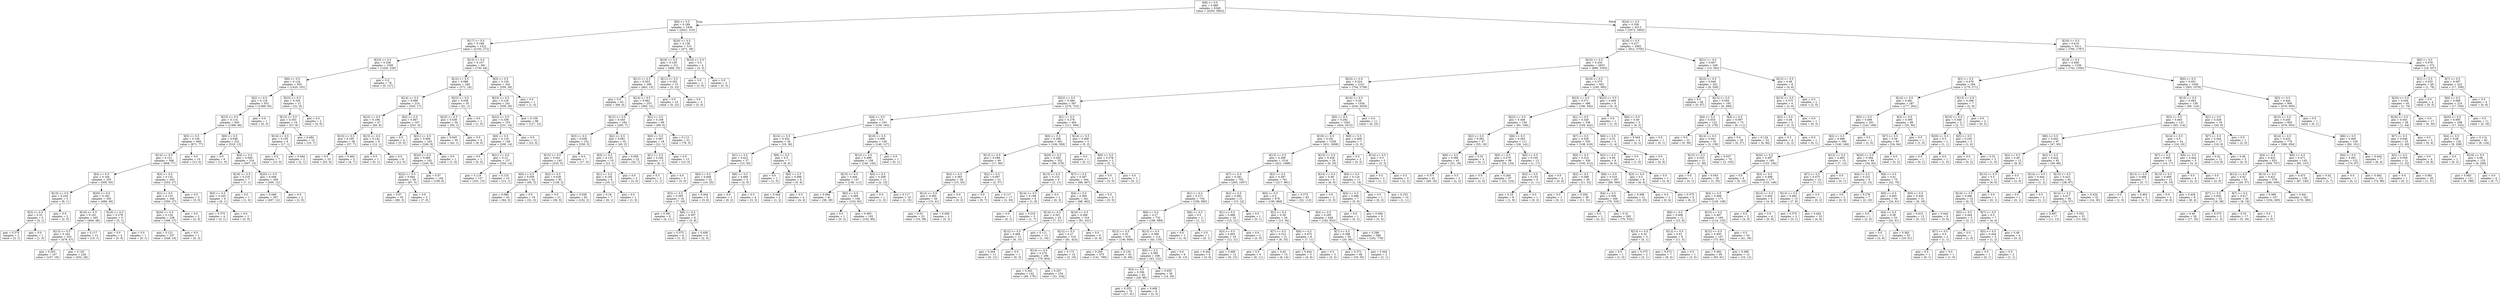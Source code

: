 digraph Tree {
node [shape=box] ;
0 [label="X[9] <= 0.5\ngini = 0.489\nsamples = 6349\nvalue = [4293, 5802]"] ;
1 [label="X[6] <= 0.5\ngini = 0.189\nsamples = 1836\nvalue = [2621, 310]"] ;
0 -> 1 [labeldistance=2.5, labelangle=45, headlabel="True"] ;
2 [label="X[17] <= 0.5\ngini = 0.199\nsamples = 1521\nvalue = [2150, 272]"] ;
1 -> 2 ;
3 [label="X[10] <= 0.5\ngini = 0.238\nsamples = 1030\nvalue = [1420, 228]"] ;
2 -> 3 ;
4 [label="X[8] <= 0.5\ngini = 0.124\nsamples = 952\nvalue = [1420, 101]"] ;
3 -> 4 ;
5 [label="X[2] <= 0.5\ngini = 0.118\nsamples = 931\nvalue = [1389, 93]"] ;
4 -> 5 ;
6 [label="X[15] <= 0.5\ngini = 0.114\nsamples = 930\nvalue = [1389, 90]"] ;
5 -> 6 ;
7 [label="X[5] <= 0.5\ngini = 0.149\nsamples = 608\nvalue = [871, 77]"] ;
6 -> 7 ;
8 [label="X[14] <= 0.5\ngini = 0.151\nsamples = 598\nvalue = [858, 77]"] ;
7 -> 8 ;
9 [label="X[4] <= 0.5\ngini = 0.164\nsamples = 355\nvalue = [505, 50]"] ;
8 -> 9 ;
10 [label="X[13] <= 0.5\ngini = 0.245\nsamples = 5\nvalue = [6, 1]"] ;
9 -> 10 ;
11 [label="X[3] <= 0.5\ngini = 0.32\nsamples = 3\nvalue = [4, 1]"] ;
10 -> 11 ;
12 [label="gini = 0.375\nsamples = 2\nvalue = [3, 1]"] ;
11 -> 12 ;
13 [label="gini = 0.0\nsamples = 1\nvalue = [1, 0]"] ;
11 -> 13 ;
14 [label="gini = 0.0\nsamples = 2\nvalue = [2, 0]"] ;
10 -> 14 ;
15 [label="X[20] <= 0.5\ngini = 0.163\nsamples = 350\nvalue = [499, 49]"] ;
9 -> 15 ;
16 [label="X[16] <= 0.5\ngini = 0.161\nsamples = 345\nvalue = [494, 48]"] ;
15 -> 16 ;
17 [label="X[13] <= 0.5\ngini = 0.163\nsamples = 333\nvalue = [479, 47]"] ;
16 -> 17 ;
18 [label="gini = 0.203\nsamples = 107\nvalue = [147, 19]"] ;
17 -> 18 ;
19 [label="gini = 0.143\nsamples = 226\nvalue = [332, 28]"] ;
17 -> 19 ;
20 [label="gini = 0.117\nsamples = 12\nvalue = [15, 1]"] ;
16 -> 20 ;
21 [label="X[16] <= 0.5\ngini = 0.278\nsamples = 5\nvalue = [5, 1]"] ;
15 -> 21 ;
22 [label="gini = 0.0\nsamples = 4\nvalue = [5, 0]"] ;
21 -> 22 ;
23 [label="gini = 0.0\nsamples = 1\nvalue = [0, 1]"] ;
21 -> 23 ;
24 [label="X[3] <= 0.5\ngini = 0.132\nsamples = 243\nvalue = [353, 27]"] ;
8 -> 24 ;
25 [label="X[1] <= 0.5\ngini = 0.133\nsamples = 240\nvalue = [350, 27]"] ;
24 -> 25 ;
26 [label="X[20] <= 0.5\ngini = 0.134\nsamples = 238\nvalue = [348, 27]"] ;
25 -> 26 ;
27 [label="gini = 0.121\nsamples = 237\nvalue = [348, 24]"] ;
26 -> 27 ;
28 [label="gini = 0.0\nsamples = 1\nvalue = [0, 3]"] ;
26 -> 28 ;
29 [label="gini = 0.0\nsamples = 2\nvalue = [2, 0]"] ;
25 -> 29 ;
30 [label="gini = 0.0\nsamples = 3\nvalue = [3, 0]"] ;
24 -> 30 ;
31 [label="gini = 0.0\nsamples = 10\nvalue = [13, 0]"] ;
7 -> 31 ;
32 [label="X[0] <= 0.5\ngini = 0.048\nsamples = 322\nvalue = [518, 13]"] ;
6 -> 32 ;
33 [label="gini = 0.0\nsamples = 6\nvalue = [11, 0]"] ;
32 -> 33 ;
34 [label="X[4] <= 0.5\ngini = 0.049\nsamples = 316\nvalue = [507, 13]"] ;
32 -> 34 ;
35 [label="X[18] <= 0.5\ngini = 0.219\nsamples = 7\nvalue = [7, 1]"] ;
34 -> 35 ;
36 [label="X[5] <= 0.5\ngini = 0.245\nsamples = 6\nvalue = [6, 1]"] ;
35 -> 36 ;
37 [label="gini = 0.375\nsamples = 4\nvalue = [3, 1]"] ;
36 -> 37 ;
38 [label="gini = 0.0\nsamples = 2\nvalue = [3, 0]"] ;
36 -> 38 ;
39 [label="gini = 0.0\nsamples = 1\nvalue = [1, 0]"] ;
35 -> 39 ;
40 [label="X[20] <= 0.5\ngini = 0.046\nsamples = 309\nvalue = [500, 12]"] ;
34 -> 40 ;
41 [label="gini = 0.046\nsamples = 307\nvalue = [497, 12]"] ;
40 -> 41 ;
42 [label="gini = 0.0\nsamples = 2\nvalue = [3, 0]"] ;
40 -> 42 ;
43 [label="gini = 0.0\nsamples = 1\nvalue = [0, 3]"] ;
5 -> 43 ;
44 [label="X[23] <= 0.5\ngini = 0.326\nsamples = 21\nvalue = [31, 8]"] ;
4 -> 44 ;
45 [label="X[13] <= 0.5\ngini = 0.353\nsamples = 19\nvalue = [27, 8]"] ;
44 -> 45 ;
46 [label="X[14] <= 0.5\ngini = 0.105\nsamples = 9\nvalue = [17, 1]"] ;
45 -> 46 ;
47 [label="gini = 0.0\nsamples = 7\nvalue = [15, 0]"] ;
46 -> 47 ;
48 [label="gini = 0.444\nsamples = 2\nvalue = [2, 1]"] ;
46 -> 48 ;
49 [label="gini = 0.484\nsamples = 10\nvalue = [10, 7]"] ;
45 -> 49 ;
50 [label="gini = 0.0\nsamples = 2\nvalue = [4, 0]"] ;
44 -> 50 ;
51 [label="gini = 0.0\nsamples = 78\nvalue = [0, 127]"] ;
3 -> 51 ;
52 [label="X[13] <= 0.5\ngini = 0.107\nsamples = 491\nvalue = [730, 44]"] ;
2 -> 52 ;
53 [label="X[12] <= 0.5\ngini = 0.088\nsamples = 249\nvalue = [371, 18]"] ;
52 -> 53 ;
54 [label="X[14] <= 0.5\ngini = 0.096\nsamples = 214\nvalue = [320, 17]"] ;
53 -> 54 ;
55 [label="X[23] <= 0.5\ngini = 0.186\nsamples = 47\nvalue = [69, 8]"] ;
54 -> 55 ;
56 [label="X[16] <= 0.5\ngini = 0.195\nsamples = 38\nvalue = [57, 7]"] ;
55 -> 56 ;
57 [label="gini = 0.0\nsamples = 33\nvalue = [53, 0]"] ;
56 -> 57 ;
58 [label="gini = 0.463\nsamples = 5\nvalue = [4, 7]"] ;
56 -> 58 ;
59 [label="X[15] <= 0.5\ngini = 0.142\nsamples = 9\nvalue = [12, 1]"] ;
55 -> 59 ;
60 [label="gini = 0.0\nsamples = 1\nvalue = [0, 1]"] ;
59 -> 60 ;
61 [label="gini = 0.0\nsamples = 8\nvalue = [12, 0]"] ;
59 -> 61 ;
62 [label="X[4] <= 0.5\ngini = 0.067\nsamples = 167\nvalue = [251, 9]"] ;
54 -> 62 ;
63 [label="gini = 0.0\nsamples = 4\nvalue = [5, 0]"] ;
62 -> 63 ;
64 [label="X[21] <= 0.5\ngini = 0.068\nsamples = 163\nvalue = [246, 9]"] ;
62 -> 64 ;
65 [label="X[24] <= 0.5\ngini = 0.068\nsamples = 162\nvalue = [245, 9]"] ;
64 -> 65 ;
66 [label="X[22] <= 0.5\ngini = 0.064\nsamples = 58\nvalue = [87, 3]"] ;
65 -> 66 ;
67 [label="gini = 0.07\nsamples = 55\nvalue = [80, 3]"] ;
66 -> 67 ;
68 [label="gini = 0.0\nsamples = 3\nvalue = [7, 0]"] ;
66 -> 68 ;
69 [label="gini = 0.07\nsamples = 104\nvalue = [158, 6]"] ;
65 -> 69 ;
70 [label="gini = 0.0\nsamples = 1\nvalue = [1, 0]"] ;
64 -> 70 ;
71 [label="X[22] <= 0.5\ngini = 0.038\nsamples = 35\nvalue = [51, 1]"] ;
53 -> 71 ;
72 [label="X[23] <= 0.5\ngini = 0.038\nsamples = 34\nvalue = [50, 1]"] ;
71 -> 72 ;
73 [label="gini = 0.045\nsamples = 30\nvalue = [42, 1]"] ;
72 -> 73 ;
74 [label="gini = 0.0\nsamples = 4\nvalue = [8, 0]"] ;
72 -> 74 ;
75 [label="gini = 0.0\nsamples = 1\nvalue = [1, 0]"] ;
71 -> 75 ;
76 [label="X[5] <= 0.5\ngini = 0.126\nsamples = 242\nvalue = [359, 26]"] ;
52 -> 76 ;
77 [label="X[23] <= 0.5\ngini = 0.126\nsamples = 241\nvalue = [358, 26]"] ;
76 -> 77 ;
78 [label="X[22] <= 0.5\ngini = 0.108\nsamples = 153\nvalue = [231, 14]"] ;
77 -> 78 ;
79 [label="X[0] <= 0.5\ngini = 0.118\nsamples = 138\nvalue = [209, 14]"] ;
78 -> 79 ;
80 [label="gini = 0.0\nsamples = 1\nvalue = [5, 0]"] ;
79 -> 80 ;
81 [label="X[21] <= 0.5\ngini = 0.12\nsamples = 137\nvalue = [204, 14]"] ;
79 -> 81 ;
82 [label="gini = 0.119\nsamples = 127\nvalue = [191, 13]"] ;
81 -> 82 ;
83 [label="gini = 0.133\nsamples = 10\nvalue = [13, 1]"] ;
81 -> 83 ;
84 [label="gini = 0.0\nsamples = 15\nvalue = [22, 0]"] ;
78 -> 84 ;
85 [label="gini = 0.158\nsamples = 88\nvalue = [127, 12]"] ;
77 -> 85 ;
86 [label="gini = 0.0\nsamples = 1\nvalue = [1, 0]"] ;
76 -> 86 ;
87 [label="X[20] <= 0.5\ngini = 0.138\nsamples = 315\nvalue = [471, 38]"] ;
1 -> 87 ;
88 [label="X[16] <= 0.5\ngini = 0.129\nsamples = 311\nvalue = [468, 35]"] ;
87 -> 88 ;
89 [label="X[11] <= 0.5\ngini = 0.053\nsamples = 296\nvalue = [463, 13]"] ;
88 -> 89 ;
90 [label="gini = 0.0\nsamples = 43\nvalue = [69, 0]"] ;
89 -> 90 ;
91 [label="X[14] <= 0.5\ngini = 0.062\nsamples = 253\nvalue = [394, 13]"] ;
89 -> 91 ;
92 [label="X[12] <= 0.5\ngini = 0.045\nsamples = 184\nvalue = [295, 7]"] ;
91 -> 92 ;
93 [label="X[3] <= 0.5\ngini = 0.038\nsamples = 152\nvalue = [250, 5]"] ;
92 -> 93 ;
94 [label="X[15] <= 0.5\ngini = 0.041\nsamples = 145\nvalue = [233, 5]"] ;
93 -> 94 ;
95 [label="X[0] <= 0.5\ngini = 0.059\nsamples = 62\nvalue = [95, 3]"] ;
94 -> 95 ;
96 [label="gini = 0.086\nsamples = 43\nvalue = [64, 3]"] ;
95 -> 96 ;
97 [label="gini = 0.0\nsamples = 19\nvalue = [31, 0]"] ;
95 -> 97 ;
98 [label="X[2] <= 0.5\ngini = 0.028\nsamples = 83\nvalue = [138, 2]"] ;
94 -> 98 ;
99 [label="gini = 0.0\nsamples = 21\nvalue = [36, 0]"] ;
98 -> 99 ;
100 [label="gini = 0.038\nsamples = 62\nvalue = [102, 2]"] ;
98 -> 100 ;
101 [label="gini = 0.0\nsamples = 7\nvalue = [17, 0]"] ;
93 -> 101 ;
102 [label="X[2] <= 0.5\ngini = 0.081\nsamples = 32\nvalue = [45, 2]"] ;
92 -> 102 ;
103 [label="X[3] <= 0.5\ngini = 0.133\nsamples = 10\nvalue = [13, 1]"] ;
102 -> 103 ;
104 [label="X[1] <= 0.5\ngini = 0.165\nsamples = 8\nvalue = [10, 1]"] ;
103 -> 104 ;
105 [label="gini = 0.18\nsamples = 7\nvalue = [9, 1]"] ;
104 -> 105 ;
106 [label="gini = 0.0\nsamples = 1\nvalue = [1, 0]"] ;
104 -> 106 ;
107 [label="gini = 0.0\nsamples = 2\nvalue = [3, 0]"] ;
103 -> 107 ;
108 [label="gini = 0.059\nsamples = 22\nvalue = [32, 1]"] ;
102 -> 108 ;
109 [label="X[2] <= 0.5\ngini = 0.108\nsamples = 69\nvalue = [99, 6]"] ;
91 -> 109 ;
110 [label="X[0] <= 0.5\ngini = 0.087\nsamples = 18\nvalue = [21, 1]"] ;
109 -> 110 ;
111 [label="X[1] <= 0.5\ngini = 0.245\nsamples = 5\nvalue = [6, 1]"] ;
110 -> 111 ;
112 [label="gini = 0.5\nsamples = 2\nvalue = [1, 1]"] ;
111 -> 112 ;
113 [label="gini = 0.0\nsamples = 3\nvalue = [5, 0]"] ;
111 -> 113 ;
114 [label="gini = 0.0\nsamples = 13\nvalue = [15, 0]"] ;
110 -> 114 ;
115 [label="gini = 0.113\nsamples = 51\nvalue = [78, 5]"] ;
109 -> 115 ;
116 [label="X[11] <= 0.5\ngini = 0.302\nsamples = 15\nvalue = [5, 22]"] ;
88 -> 116 ;
117 [label="gini = 0.0\nsamples = 10\nvalue = [0, 22]"] ;
116 -> 117 ;
118 [label="gini = 0.0\nsamples = 5\nvalue = [5, 0]"] ;
116 -> 118 ;
119 [label="X[10] <= 0.5\ngini = 0.5\nsamples = 4\nvalue = [3, 3]"] ;
87 -> 119 ;
120 [label="gini = 0.0\nsamples = 2\nvalue = [3, 0]"] ;
119 -> 120 ;
121 [label="gini = 0.0\nsamples = 2\nvalue = [0, 3]"] ;
119 -> 121 ;
122 [label="X[24] <= 0.5\ngini = 0.358\nsamples = 4513\nvalue = [1672, 5492]"] ;
0 -> 122 [labeldistance=2.5, labelangle=-45, headlabel="False"] ;
123 [label="X[18] <= 0.5\ngini = 0.317\nsamples = 2902\nvalue = [912, 3705]"] ;
122 -> 123 ;
124 [label="X[15] <= 0.5\ngini = 0.334\nsamples = 2653\nvalue = [899, 3343]"] ;
123 -> 124 ;
125 [label="X[23] <= 0.5\ngini = 0.324\nsamples = 2151\nvalue = [704, 2758]"] ;
124 -> 125 ;
126 [label="X[22] <= 0.5\ngini = 0.396\nsamples = 597\nvalue = [270, 723]"] ;
125 -> 126 ;
127 [label="X[4] <= 0.5\ngini = 0.5\nsamples = 193\nvalue = [159, 163]"] ;
126 -> 127 ;
128 [label="X[14] <= 0.5\ngini = 0.452\nsamples = 34\nvalue = [19, 36]"] ;
127 -> 128 ;
129 [label="X[1] <= 0.5\ngini = 0.422\nsamples = 27\nvalue = [13, 30]"] ;
128 -> 129 ;
130 [label="X[0] <= 0.5\ngini = 0.408\nsamples = 22\nvalue = [10, 25]"] ;
129 -> 130 ;
131 [label="X[3] <= 0.5\ngini = 0.393\nsamples = 16\nvalue = [7, 19]"] ;
130 -> 131 ;
132 [label="gini = 0.391\nsamples = 8\nvalue = [4, 11]"] ;
131 -> 132 ;
133 [label="X[6] <= 0.5\ngini = 0.397\nsamples = 8\nvalue = [3, 8]"] ;
131 -> 133 ;
134 [label="gini = 0.375\nsamples = 4\nvalue = [1, 3]"] ;
133 -> 134 ;
135 [label="gini = 0.408\nsamples = 4\nvalue = [2, 5]"] ;
133 -> 135 ;
136 [label="gini = 0.444\nsamples = 6\nvalue = [3, 6]"] ;
130 -> 136 ;
137 [label="X[6] <= 0.5\ngini = 0.469\nsamples = 5\nvalue = [3, 5]"] ;
129 -> 137 ;
138 [label="gini = 0.0\nsamples = 1\nvalue = [0, 2]"] ;
137 -> 138 ;
139 [label="gini = 0.5\nsamples = 4\nvalue = [3, 3]"] ;
137 -> 139 ;
140 [label="X[6] <= 0.5\ngini = 0.5\nsamples = 7\nvalue = [6, 6]"] ;
128 -> 140 ;
141 [label="gini = 0.0\nsamples = 1\nvalue = [1, 0]"] ;
140 -> 141 ;
142 [label="X[0] <= 0.5\ngini = 0.496\nsamples = 6\nvalue = [5, 6]"] ;
140 -> 142 ;
143 [label="gini = 0.444\nsamples = 2\nvalue = [1, 2]"] ;
142 -> 143 ;
144 [label="gini = 0.5\nsamples = 4\nvalue = [4, 4]"] ;
142 -> 144 ;
145 [label="X[19] <= 0.5\ngini = 0.499\nsamples = 159\nvalue = [140, 127]"] ;
127 -> 145 ;
146 [label="X[12] <= 0.5\ngini = 0.499\nsamples = 158\nvalue = [140, 126]"] ;
145 -> 146 ;
147 [label="X[13] <= 0.5\ngini = 0.494\nsamples = 147\nvalue = [138, 111]"] ;
146 -> 147 ;
148 [label="gini = 0.494\nsamples = 41\nvalue = [36, 29]"] ;
147 -> 148 ;
149 [label="X[0] <= 0.5\ngini = 0.494\nsamples = 106\nvalue = [102, 82]"] ;
147 -> 149 ;
150 [label="gini = 0.0\nsamples = 1\nvalue = [0, 2]"] ;
149 -> 150 ;
151 [label="gini = 0.493\nsamples = 105\nvalue = [102, 80]"] ;
149 -> 151 ;
152 [label="X[0] <= 0.5\ngini = 0.208\nsamples = 11\nvalue = [2, 15]"] ;
146 -> 152 ;
153 [label="gini = 0.0\nsamples = 1\nvalue = [1, 0]"] ;
152 -> 153 ;
154 [label="gini = 0.117\nsamples = 10\nvalue = [1, 15]"] ;
152 -> 154 ;
155 [label="gini = 0.0\nsamples = 1\nvalue = [0, 1]"] ;
145 -> 155 ;
156 [label="X[1] <= 0.5\ngini = 0.276\nsamples = 404\nvalue = [111, 560]"] ;
126 -> 156 ;
157 [label="X[0] <= 0.5\ngini = 0.268\nsamples = 401\nvalue = [106, 558]"] ;
156 -> 157 ;
158 [label="X[13] <= 0.5\ngini = 0.289\nsamples = 49\nvalue = [17, 80]"] ;
157 -> 158 ;
159 [label="X[3] <= 0.5\ngini = 0.383\nsamples = 28\nvalue = [15, 43]"] ;
158 -> 159 ;
160 [label="X[12] <= 0.5\ngini = 0.392\nsamples = 26\nvalue = [15, 41]"] ;
159 -> 160 ;
161 [label="gini = 0.33\nsamples = 23\nvalue = [10, 38]"] ;
160 -> 161 ;
162 [label="gini = 0.469\nsamples = 3\nvalue = [5, 3]"] ;
160 -> 162 ;
163 [label="gini = 0.0\nsamples = 2\nvalue = [0, 2]"] ;
159 -> 163 ;
164 [label="X[2] <= 0.5\ngini = 0.097\nsamples = 21\nvalue = [2, 37]"] ;
158 -> 164 ;
165 [label="gini = 0.0\nsamples = 4\nvalue = [0, 7]"] ;
164 -> 165 ;
166 [label="gini = 0.117\nsamples = 17\nvalue = [2, 30]"] ;
164 -> 166 ;
167 [label="X[20] <= 0.5\ngini = 0.265\nsamples = 352\nvalue = [89, 478]"] ;
157 -> 167 ;
168 [label="X[13] <= 0.5\ngini = 0.153\nsamples = 8\nvalue = [1, 11]"] ;
167 -> 168 ;
169 [label="X[14] <= 0.5\ngini = 0.198\nsamples = 6\nvalue = [1, 8]"] ;
168 -> 169 ;
170 [label="gini = 0.0\nsamples = 1\nvalue = [0, 1]"] ;
169 -> 170 ;
171 [label="gini = 0.219\nsamples = 5\nvalue = [1, 7]"] ;
169 -> 171 ;
172 [label="gini = 0.0\nsamples = 2\nvalue = [0, 3]"] ;
168 -> 172 ;
173 [label="X[7] <= 0.5\ngini = 0.267\nsamples = 344\nvalue = [88, 467]"] ;
167 -> 173 ;
174 [label="X[4] <= 0.5\ngini = 0.269\nsamples = 341\nvalue = [88, 462]"] ;
173 -> 174 ;
175 [label="X[14] <= 0.5\ngini = 0.301\nsamples = 25\nvalue = [7, 31]"] ;
174 -> 175 ;
176 [label="X[12] <= 0.5\ngini = 0.408\nsamples = 12\nvalue = [6, 15]"] ;
175 -> 176 ;
177 [label="gini = 0.444\nsamples = 11\nvalue = [6, 12]"] ;
176 -> 177 ;
178 [label="gini = 0.0\nsamples = 1\nvalue = [0, 3]"] ;
176 -> 178 ;
179 [label="gini = 0.111\nsamples = 13\nvalue = [1, 16]"] ;
175 -> 179 ;
180 [label="X[16] <= 0.5\ngini = 0.266\nsamples = 316\nvalue = [81, 431]"] ;
174 -> 180 ;
181 [label="X[12] <= 0.5\ngini = 0.27\nsamples = 310\nvalue = [81, 423]"] ;
180 -> 181 ;
182 [label="X[14] <= 0.5\ngini = 0.274\nsamples = 296\nvalue = [79, 404]"] ;
181 -> 182 ;
183 [label="gini = 0.343\nsamples = 142\nvalue = [48, 170]"] ;
182 -> 183 ;
184 [label="gini = 0.207\nsamples = 154\nvalue = [31, 234]"] ;
182 -> 184 ;
185 [label="gini = 0.172\nsamples = 14\nvalue = [2, 19]"] ;
181 -> 185 ;
186 [label="gini = 0.0\nsamples = 6\nvalue = [0, 8]"] ;
180 -> 186 ;
187 [label="gini = 0.0\nsamples = 3\nvalue = [0, 5]"] ;
173 -> 187 ;
188 [label="X[14] <= 0.5\ngini = 0.408\nsamples = 3\nvalue = [5, 2]"] ;
156 -> 188 ;
189 [label="gini = 0.0\nsamples = 1\nvalue = [0, 1]"] ;
188 -> 189 ;
190 [label="X[6] <= 0.5\ngini = 0.278\nsamples = 2\nvalue = [5, 1]"] ;
188 -> 190 ;
191 [label="gini = 0.0\nsamples = 1\nvalue = [5, 0]"] ;
190 -> 191 ;
192 [label="gini = 0.0\nsamples = 1\nvalue = [0, 1]"] ;
190 -> 192 ;
193 [label="X[16] <= 0.5\ngini = 0.29\nsamples = 1554\nvalue = [434, 2035]"] ;
125 -> 193 ;
194 [label="X[5] <= 0.5\ngini = 0.292\nsamples = 1543\nvalue = [434, 2013]"] ;
193 -> 194 ;
195 [label="X[19] <= 0.5\ngini = 0.291\nsamples = 1536\nvalue = [431, 2008]"] ;
194 -> 195 ;
196 [label="X[13] <= 0.5\ngini = 0.289\nsamples = 1516\nvalue = [422, 1988]"] ;
195 -> 196 ;
197 [label="X[7] <= 0.5\ngini = 0.281\nsamples = 755\nvalue = [205, 1007]"] ;
196 -> 197 ;
198 [label="X[1] <= 0.5\ngini = 0.271\nsamples = 734\nvalue = [190, 985]"] ;
197 -> 198 ;
199 [label="X[6] <= 0.5\ngini = 0.27\nsamples = 732\nvalue = [189, 984]"] ;
198 -> 199 ;
200 [label="X[12] <= 0.5\ngini = 0.25\nsamples = 618\nvalue = [146, 849]"] ;
199 -> 200 ;
201 [label="gini = 0.259\nsamples = 575\nvalue = [141, 780]"] ;
200 -> 201 ;
202 [label="gini = 0.126\nsamples = 43\nvalue = [5, 69]"] ;
200 -> 202 ;
203 [label="X[12] <= 0.5\ngini = 0.366\nsamples = 114\nvalue = [43, 135]"] ;
199 -> 203 ;
204 [label="X[0] <= 0.5\ngini = 0.385\nsamples = 108\nvalue = [43, 122]"] ;
203 -> 204 ;
205 [label="X[3] <= 0.5\ngini = 0.356\nsamples = 82\nvalue = [29, 96]"] ;
204 -> 205 ;
206 [label="gini = 0.353\nsamples = 76\nvalue = [27, 91]"] ;
205 -> 206 ;
207 [label="gini = 0.408\nsamples = 6\nvalue = [2, 5]"] ;
205 -> 207 ;
208 [label="gini = 0.455\nsamples = 26\nvalue = [14, 26]"] ;
204 -> 208 ;
209 [label="gini = 0.0\nsamples = 6\nvalue = [0, 13]"] ;
203 -> 209 ;
210 [label="X[6] <= 0.5\ngini = 0.5\nsamples = 2\nvalue = [1, 1]"] ;
198 -> 210 ;
211 [label="gini = 0.0\nsamples = 1\nvalue = [1, 0]"] ;
210 -> 211 ;
212 [label="gini = 0.0\nsamples = 1\nvalue = [0, 1]"] ;
210 -> 212 ;
213 [label="X[2] <= 0.5\ngini = 0.482\nsamples = 21\nvalue = [15, 22]"] ;
197 -> 213 ;
214 [label="X[1] <= 0.5\ngini = 0.486\nsamples = 20\nvalue = [15, 21]"] ;
213 -> 214 ;
215 [label="X[3] <= 0.5\ngini = 0.463\nsamples = 18\nvalue = [12, 21]"] ;
214 -> 215 ;
216 [label="gini = 0.444\nsamples = 6\nvalue = [3, 6]"] ;
215 -> 216 ;
217 [label="gini = 0.469\nsamples = 12\nvalue = [9, 15]"] ;
215 -> 217 ;
218 [label="gini = 0.0\nsamples = 2\nvalue = [3, 0]"] ;
214 -> 218 ;
219 [label="gini = 0.0\nsamples = 1\nvalue = [0, 1]"] ;
213 -> 219 ;
220 [label="X[2] <= 0.5\ngini = 0.297\nsamples = 761\nvalue = [217, 981]"] ;
196 -> 220 ;
221 [label="X[0] <= 0.5\ngini = 0.3\nsamples = 678\nvalue = [195, 868]"] ;
220 -> 221 ;
222 [label="X[1] <= 0.5\ngini = 0.39\nsamples = 29\nvalue = [13, 36]"] ;
221 -> 222 ;
223 [label="X[7] <= 0.5\ngini = 0.312\nsamples = 21\nvalue = [6, 25]"] ;
222 -> 223 ;
224 [label="gini = 0.0\nsamples = 6\nvalue = [0, 11]"] ;
223 -> 224 ;
225 [label="gini = 0.42\nsamples = 15\nvalue = [6, 14]"] ;
223 -> 225 ;
226 [label="X[6] <= 0.5\ngini = 0.475\nsamples = 8\nvalue = [7, 11]"] ;
222 -> 226 ;
227 [label="gini = 0.444\nsamples = 5\nvalue = [4, 8]"] ;
226 -> 227 ;
228 [label="gini = 0.5\nsamples = 3\nvalue = [3, 3]"] ;
226 -> 228 ;
229 [label="X[4] <= 0.5\ngini = 0.295\nsamples = 649\nvalue = [182, 832]"] ;
221 -> 229 ;
230 [label="X[7] <= 0.5\ngini = 0.388\nsamples = 50\nvalue = [20, 56]"] ;
229 -> 230 ;
231 [label="gini = 0.372\nsamples = 48\nvalue = [18, 55]"] ;
230 -> 231 ;
232 [label="gini = 0.444\nsamples = 2\nvalue = [2, 1]"] ;
230 -> 232 ;
233 [label="gini = 0.286\nsamples = 599\nvalue = [162, 776]"] ;
229 -> 233 ;
234 [label="gini = 0.273\nsamples = 83\nvalue = [22, 113]"] ;
220 -> 234 ;
235 [label="X[13] <= 0.5\ngini = 0.428\nsamples = 20\nvalue = [9, 20]"] ;
195 -> 235 ;
236 [label="X[14] <= 0.5\ngini = 0.49\nsamples = 9\nvalue = [8, 6]"] ;
235 -> 236 ;
237 [label="gini = 0.0\nsamples = 2\nvalue = [3, 0]"] ;
236 -> 237 ;
238 [label="X[4] <= 0.5\ngini = 0.496\nsamples = 7\nvalue = [5, 6]"] ;
236 -> 238 ;
239 [label="gini = 0.0\nsamples = 1\nvalue = [0, 2]"] ;
238 -> 239 ;
240 [label="gini = 0.494\nsamples = 6\nvalue = [5, 4]"] ;
238 -> 240 ;
241 [label="X[0] <= 0.5\ngini = 0.124\nsamples = 11\nvalue = [1, 14]"] ;
235 -> 241 ;
242 [label="gini = 0.0\nsamples = 1\nvalue = [0, 3]"] ;
241 -> 242 ;
243 [label="gini = 0.153\nsamples = 10\nvalue = [1, 11]"] ;
241 -> 243 ;
244 [label="X[0] <= 0.5\ngini = 0.469\nsamples = 7\nvalue = [3, 5]"] ;
194 -> 244 ;
245 [label="gini = 0.0\nsamples = 2\nvalue = [0, 2]"] ;
244 -> 245 ;
246 [label="X[14] <= 0.5\ngini = 0.5\nsamples = 5\nvalue = [3, 3]"] ;
244 -> 246 ;
247 [label="gini = 0.5\nsamples = 2\nvalue = [1, 1]"] ;
246 -> 247 ;
248 [label="gini = 0.5\nsamples = 3\nvalue = [2, 2]"] ;
246 -> 248 ;
249 [label="gini = 0.0\nsamples = 11\nvalue = [0, 22]"] ;
193 -> 249 ;
250 [label="X[19] <= 0.5\ngini = 0.375\nsamples = 502\nvalue = [195, 585]"] ;
124 -> 250 ;
251 [label="X[23] <= 0.5\ngini = 0.371\nsamples = 496\nvalue = [190, 582]"] ;
250 -> 251 ;
252 [label="X[22] <= 0.5\ngini = 0.446\nsamples = 158\nvalue = [81, 160]"] ;
251 -> 252 ;
253 [label="X[2] <= 0.5\ngini = 0.382\nsamples = 47\nvalue = [55, 19]"] ;
252 -> 253 ;
254 [label="X[6] <= 0.5\ngini = 0.386\nsamples = 43\nvalue = [51, 18]"] ;
253 -> 254 ;
255 [label="gini = 0.371\nsamples = 41\nvalue = [49, 16]"] ;
254 -> 255 ;
256 [label="gini = 0.5\nsamples = 2\nvalue = [2, 2]"] ;
254 -> 256 ;
257 [label="gini = 0.32\nsamples = 4\nvalue = [4, 1]"] ;
253 -> 257 ;
258 [label="X[6] <= 0.5\ngini = 0.263\nsamples = 111\nvalue = [26, 141]"] ;
252 -> 258 ;
259 [label="X[0] <= 0.5\ngini = 0.279\nsamples = 98\nvalue = [25, 124]"] ;
258 -> 259 ;
260 [label="gini = 0.0\nsamples = 1\nvalue = [2, 0]"] ;
259 -> 260 ;
261 [label="gini = 0.264\nsamples = 97\nvalue = [23, 124]"] ;
259 -> 261 ;
262 [label="X[0] <= 0.5\ngini = 0.105\nsamples = 13\nvalue = [1, 17]"] ;
258 -> 262 ;
263 [label="X[3] <= 0.5\ngini = 0.153\nsamples = 9\nvalue = [1, 11]"] ;
262 -> 263 ;
264 [label="gini = 0.18\nsamples = 8\nvalue = [1, 9]"] ;
263 -> 264 ;
265 [label="gini = 0.0\nsamples = 1\nvalue = [0, 2]"] ;
263 -> 265 ;
266 [label="gini = 0.0\nsamples = 4\nvalue = [0, 6]"] ;
262 -> 266 ;
267 [label="X[1] <= 0.5\ngini = 0.326\nsamples = 338\nvalue = [109, 422]"] ;
251 -> 267 ;
268 [label="X[7] <= 0.5\ngini = 0.326\nsamples = 335\nvalue = [108, 418]"] ;
267 -> 268 ;
269 [label="X[0] <= 0.5\ngini = 0.314\nsamples = 326\nvalue = [100, 412]"] ;
268 -> 269 ;
270 [label="X[2] <= 0.5\ngini = 0.288\nsamples = 39\nvalue = [11, 52]"] ;
269 -> 270 ;
271 [label="gini = 0.0\nsamples = 1\nvalue = [0, 1]"] ;
270 -> 271 ;
272 [label="gini = 0.292\nsamples = 38\nvalue = [11, 51]"] ;
270 -> 272 ;
273 [label="X[6] <= 0.5\ngini = 0.318\nsamples = 287\nvalue = [89, 360]"] ;
269 -> 273 ;
274 [label="X[4] <= 0.5\ngini = 0.309\nsamples = 266\nvalue = [79, 335]"] ;
273 -> 274 ;
275 [label="gini = 0.0\nsamples = 1\nvalue = [0, 2]"] ;
274 -> 275 ;
276 [label="gini = 0.31\nsamples = 265\nvalue = [79, 333]"] ;
274 -> 276 ;
277 [label="gini = 0.408\nsamples = 21\nvalue = [10, 25]"] ;
273 -> 277 ;
278 [label="X[2] <= 0.5\ngini = 0.49\nsamples = 9\nvalue = [8, 6]"] ;
268 -> 278 ;
279 [label="X[3] <= 0.5\ngini = 0.5\nsamples = 8\nvalue = [6, 6]"] ;
278 -> 279 ;
280 [label="gini = 0.0\nsamples = 3\nvalue = [0, 4]"] ;
279 -> 280 ;
281 [label="gini = 0.375\nsamples = 5\nvalue = [6, 2]"] ;
279 -> 281 ;
282 [label="gini = 0.0\nsamples = 1\nvalue = [2, 0]"] ;
278 -> 282 ;
283 [label="X[6] <= 0.5\ngini = 0.32\nsamples = 3\nvalue = [1, 4]"] ;
267 -> 283 ;
284 [label="gini = 0.0\nsamples = 1\nvalue = [1, 0]"] ;
283 -> 284 ;
285 [label="gini = 0.0\nsamples = 2\nvalue = [0, 4]"] ;
283 -> 285 ;
286 [label="X[23] <= 0.5\ngini = 0.469\nsamples = 6\nvalue = [5, 3]"] ;
250 -> 286 ;
287 [label="gini = 0.0\nsamples = 1\nvalue = [1, 0]"] ;
286 -> 287 ;
288 [label="X[6] <= 0.5\ngini = 0.49\nsamples = 5\nvalue = [4, 3]"] ;
286 -> 288 ;
289 [label="gini = 0.444\nsamples = 4\nvalue = [4, 2]"] ;
288 -> 289 ;
290 [label="gini = 0.0\nsamples = 1\nvalue = [0, 1]"] ;
288 -> 290 ;
291 [label="X[21] <= 0.5\ngini = 0.067\nsamples = 249\nvalue = [13, 362]"] ;
123 -> 291 ;
292 [label="X[23] <= 0.5\ngini = 0.048\nsamples = 241\nvalue = [9, 356]"] ;
291 -> 292 ;
293 [label="gini = 0.0\nsamples = 46\nvalue = [0, 67]"] ;
292 -> 293 ;
294 [label="X[13] <= 0.5\ngini = 0.059\nsamples = 195\nvalue = [9, 289]"] ;
292 -> 294 ;
295 [label="X[4] <= 0.5\ngini = 0.033\nsamples = 122\nvalue = [3, 178]"] ;
294 -> 295 ;
296 [label="gini = 0.0\nsamples = 31\nvalue = [0, 39]"] ;
295 -> 296 ;
297 [label="X[14] <= 0.5\ngini = 0.041\nsamples = 91\nvalue = [3, 139]"] ;
295 -> 297 ;
298 [label="X[15] <= 0.5\ngini = 0.053\nsamples = 21\nvalue = [1, 36]"] ;
297 -> 298 ;
299 [label="gini = 0.0\nsamples = 1\nvalue = [0, 1]"] ;
298 -> 299 ;
300 [label="gini = 0.054\nsamples = 20\nvalue = [1, 35]"] ;
298 -> 300 ;
301 [label="gini = 0.037\nsamples = 70\nvalue = [2, 103]"] ;
297 -> 301 ;
302 [label="X[4] <= 0.5\ngini = 0.097\nsamples = 73\nvalue = [6, 111]"] ;
294 -> 302 ;
303 [label="gini = 0.0\nsamples = 20\nvalue = [0, 27]"] ;
302 -> 303 ;
304 [label="gini = 0.124\nsamples = 53\nvalue = [6, 84]"] ;
302 -> 304 ;
305 [label="X[13] <= 0.5\ngini = 0.48\nsamples = 8\nvalue = [4, 6]"] ;
291 -> 305 ;
306 [label="X[15] <= 0.5\ngini = 0.375\nsamples = 6\nvalue = [2, 6]"] ;
305 -> 306 ;
307 [label="X[3] <= 0.5\ngini = 0.48\nsamples = 5\nvalue = [2, 3]"] ;
306 -> 307 ;
308 [label="gini = 0.5\nsamples = 4\nvalue = [2, 2]"] ;
307 -> 308 ;
309 [label="gini = 0.0\nsamples = 1\nvalue = [0, 1]"] ;
307 -> 309 ;
310 [label="gini = 0.0\nsamples = 1\nvalue = [0, 3]"] ;
306 -> 310 ;
311 [label="gini = 0.0\nsamples = 2\nvalue = [2, 0]"] ;
305 -> 311 ;
312 [label="X[16] <= 0.5\ngini = 0.419\nsamples = 1611\nvalue = [760, 1787]"] ;
122 -> 312 ;
313 [label="X[19] <= 0.5\ngini = 0.458\nsamples = 1339\nvalue = [742, 1350]"] ;
312 -> 313 ;
314 [label="X[1] <= 0.5\ngini = 0.479\nsamples = 294\nvalue = [179, 271]"] ;
313 -> 314 ;
315 [label="X[14] <= 0.5\ngini = 0.481\nsamples = 287\nvalue = [177, 262]"] ;
314 -> 315 ;
316 [label="X[5] <= 0.5\ngini = 0.496\nsamples = 201\nvalue = [142, 168]"] ;
315 -> 316 ;
317 [label="X[2] <= 0.5\ngini = 0.496\nsamples = 200\nvalue = [140, 168]"] ;
316 -> 317 ;
318 [label="X[20] <= 0.5\ngini = 0.497\nsamples = 185\nvalue = [133, 156]"] ;
317 -> 318 ;
319 [label="gini = 0.0\nsamples = 8\nvalue = [0, 10]"] ;
318 -> 319 ;
320 [label="X[3] <= 0.5\ngini = 0.499\nsamples = 177\nvalue = [133, 146]"] ;
318 -> 320 ;
321 [label="X[4] <= 0.5\ngini = 0.499\nsamples = 171\nvalue = [129, 138]"] ;
320 -> 321 ;
322 [label="X[6] <= 0.5\ngini = 0.408\nsamples = 11\nvalue = [15, 6]"] ;
321 -> 322 ;
323 [label="X[13] <= 0.5\ngini = 0.32\nsamples = 3\nvalue = [4, 1]"] ;
322 -> 323 ;
324 [label="gini = 0.0\nsamples = 1\nvalue = [1, 0]"] ;
323 -> 324 ;
325 [label="gini = 0.375\nsamples = 2\nvalue = [3, 1]"] ;
323 -> 325 ;
326 [label="X[12] <= 0.5\ngini = 0.43\nsamples = 8\nvalue = [11, 5]"] ;
322 -> 326 ;
327 [label="gini = 0.473\nsamples = 7\nvalue = [8, 5]"] ;
326 -> 327 ;
328 [label="gini = 0.0\nsamples = 1\nvalue = [3, 0]"] ;
326 -> 328 ;
329 [label="X[15] <= 0.5\ngini = 0.497\nsamples = 160\nvalue = [114, 132]"] ;
321 -> 329 ;
330 [label="X[12] <= 0.5\ngini = 0.493\nsamples = 107\nvalue = [73, 93]"] ;
329 -> 330 ;
331 [label="gini = 0.492\nsamples = 95\nvalue = [63, 81]"] ;
330 -> 331 ;
332 [label="gini = 0.496\nsamples = 12\nvalue = [10, 12]"] ;
330 -> 332 ;
333 [label="gini = 0.5\nsamples = 53\nvalue = [41, 39]"] ;
329 -> 333 ;
334 [label="X[13] <= 0.5\ngini = 0.444\nsamples = 6\nvalue = [4, 8]"] ;
320 -> 334 ;
335 [label="gini = 0.0\nsamples = 2\nvalue = [4, 0]"] ;
334 -> 335 ;
336 [label="gini = 0.0\nsamples = 4\nvalue = [0, 8]"] ;
334 -> 336 ;
337 [label="X[12] <= 0.5\ngini = 0.465\nsamples = 15\nvalue = [7, 12]"] ;
317 -> 337 ;
338 [label="X[7] <= 0.5\ngini = 0.475\nsamples = 14\nvalue = [7, 11]"] ;
337 -> 338 ;
339 [label="X[13] <= 0.5\ngini = 0.492\nsamples = 13\nvalue = [7, 9]"] ;
338 -> 339 ;
340 [label="gini = 0.375\nsamples = 3\nvalue = [3, 1]"] ;
339 -> 340 ;
341 [label="gini = 0.444\nsamples = 10\nvalue = [4, 8]"] ;
339 -> 341 ;
342 [label="gini = 0.0\nsamples = 1\nvalue = [0, 2]"] ;
338 -> 342 ;
343 [label="gini = 0.0\nsamples = 1\nvalue = [0, 1]"] ;
337 -> 343 ;
344 [label="gini = 0.0\nsamples = 1\nvalue = [2, 0]"] ;
316 -> 344 ;
345 [label="X[3] <= 0.5\ngini = 0.395\nsamples = 86\nvalue = [35, 94]"] ;
315 -> 345 ;
346 [label="X[7] <= 0.5\ngini = 0.39\nsamples = 85\nvalue = [34, 94]"] ;
345 -> 346 ;
347 [label="X[20] <= 0.5\ngini = 0.394\nsamples = 84\nvalue = [34, 92]"] ;
346 -> 347 ;
348 [label="X[4] <= 0.5\ngini = 0.231\nsamples = 9\nvalue = [2, 13]"] ;
347 -> 348 ;
349 [label="gini = 0.0\nsamples = 2\nvalue = [0, 3]"] ;
348 -> 349 ;
350 [label="gini = 0.278\nsamples = 7\nvalue = [2, 10]"] ;
348 -> 350 ;
351 [label="X[6] <= 0.5\ngini = 0.41\nsamples = 75\nvalue = [32, 79]"] ;
347 -> 351 ;
352 [label="X[0] <= 0.5\ngini = 0.405\nsamples = 54\nvalue = [24, 61]"] ;
351 -> 352 ;
353 [label="gini = 0.0\nsamples = 1\nvalue = [2, 0]"] ;
352 -> 353 ;
354 [label="X[4] <= 0.5\ngini = 0.39\nsamples = 53\nvalue = [22, 61]"] ;
352 -> 354 ;
355 [label="gini = 0.0\nsamples = 1\nvalue = [3, 0]"] ;
354 -> 355 ;
356 [label="gini = 0.362\nsamples = 52\nvalue = [19, 61]"] ;
354 -> 356 ;
357 [label="X[0] <= 0.5\ngini = 0.426\nsamples = 21\nvalue = [8, 18]"] ;
351 -> 357 ;
358 [label="gini = 0.415\nsamples = 13\nvalue = [5, 12]"] ;
357 -> 358 ;
359 [label="gini = 0.444\nsamples = 8\nvalue = [3, 6]"] ;
357 -> 359 ;
360 [label="gini = 0.0\nsamples = 1\nvalue = [0, 2]"] ;
346 -> 360 ;
361 [label="gini = 0.0\nsamples = 1\nvalue = [1, 0]"] ;
345 -> 361 ;
362 [label="X[13] <= 0.5\ngini = 0.298\nsamples = 7\nvalue = [2, 9]"] ;
314 -> 362 ;
363 [label="X[15] <= 0.5\ngini = 0.346\nsamples = 5\nvalue = [2, 7]"] ;
362 -> 363 ;
364 [label="X[20] <= 0.5\ngini = 0.5\nsamples = 2\nvalue = [1, 1]"] ;
363 -> 364 ;
365 [label="gini = 0.0\nsamples = 1\nvalue = [0, 1]"] ;
364 -> 365 ;
366 [label="gini = 0.0\nsamples = 1\nvalue = [1, 0]"] ;
364 -> 366 ;
367 [label="X[5] <= 0.5\ngini = 0.245\nsamples = 3\nvalue = [1, 6]"] ;
363 -> 367 ;
368 [label="gini = 0.0\nsamples = 1\nvalue = [0, 2]"] ;
367 -> 368 ;
369 [label="gini = 0.32\nsamples = 2\nvalue = [1, 4]"] ;
367 -> 369 ;
370 [label="gini = 0.0\nsamples = 2\nvalue = [0, 2]"] ;
362 -> 370 ;
371 [label="X[0] <= 0.5\ngini = 0.451\nsamples = 1045\nvalue = [563, 1079]"] ;
313 -> 371 ;
372 [label="X[15] <= 0.5\ngini = 0.483\nsamples = 139\nvalue = [85, 123]"] ;
371 -> 372 ;
373 [label="X[3] <= 0.5\ngini = 0.463\nsamples = 121\nvalue = [65, 114]"] ;
372 -> 373 ;
374 [label="X[6] <= 0.5\ngini = 0.443\nsamples = 97\nvalue = [47, 95]"] ;
373 -> 374 ;
375 [label="X[2] <= 0.5\ngini = 0.49\nsamples = 12\nvalue = [8, 6]"] ;
374 -> 375 ;
376 [label="X[13] <= 0.5\ngini = 0.5\nsamples = 11\nvalue = [6, 6]"] ;
375 -> 376 ;
377 [label="X[14] <= 0.5\ngini = 0.496\nsamples = 10\nvalue = [6, 5]"] ;
376 -> 377 ;
378 [label="X[5] <= 0.5\ngini = 0.444\nsamples = 3\nvalue = [2, 1]"] ;
377 -> 378 ;
379 [label="X[7] <= 0.5\ngini = 0.5\nsamples = 2\nvalue = [1, 1]"] ;
378 -> 379 ;
380 [label="gini = 0.0\nsamples = 1\nvalue = [0, 1]"] ;
379 -> 380 ;
381 [label="gini = 0.0\nsamples = 1\nvalue = [1, 0]"] ;
379 -> 381 ;
382 [label="gini = 0.0\nsamples = 1\nvalue = [1, 0]"] ;
378 -> 382 ;
383 [label="X[7] <= 0.5\ngini = 0.5\nsamples = 7\nvalue = [4, 4]"] ;
377 -> 383 ;
384 [label="X[5] <= 0.5\ngini = 0.444\nsamples = 3\nvalue = [1, 2]"] ;
383 -> 384 ;
385 [label="gini = 0.0\nsamples = 1\nvalue = [0, 1]"] ;
384 -> 385 ;
386 [label="gini = 0.5\nsamples = 2\nvalue = [1, 1]"] ;
384 -> 386 ;
387 [label="gini = 0.48\nsamples = 4\nvalue = [3, 2]"] ;
383 -> 387 ;
388 [label="gini = 0.0\nsamples = 1\nvalue = [0, 1]"] ;
376 -> 388 ;
389 [label="gini = 0.0\nsamples = 1\nvalue = [2, 0]"] ;
375 -> 389 ;
390 [label="X[2] <= 0.5\ngini = 0.424\nsamples = 85\nvalue = [39, 89]"] ;
374 -> 390 ;
391 [label="X[14] <= 0.5\ngini = 0.444\nsamples = 3\nvalue = [1, 2]"] ;
390 -> 391 ;
392 [label="gini = 0.0\nsamples = 1\nvalue = [0, 1]"] ;
391 -> 392 ;
393 [label="gini = 0.5\nsamples = 2\nvalue = [1, 1]"] ;
391 -> 393 ;
394 [label="X[13] <= 0.5\ngini = 0.423\nsamples = 82\nvalue = [38, 87]"] ;
390 -> 394 ;
395 [label="X[12] <= 0.5\ngini = 0.417\nsamples = 50\nvalue = [24, 57]"] ;
394 -> 395 ;
396 [label="gini = 0.497\nsamples = 17\nvalue = [11, 13]"] ;
395 -> 396 ;
397 [label="gini = 0.352\nsamples = 33\nvalue = [13, 44]"] ;
395 -> 397 ;
398 [label="gini = 0.434\nsamples = 32\nvalue = [14, 30]"] ;
394 -> 398 ;
399 [label="X[14] <= 0.5\ngini = 0.5\nsamples = 24\nvalue = [18, 19]"] ;
373 -> 399 ;
400 [label="X[7] <= 0.5\ngini = 0.495\nsamples = 19\nvalue = [14, 17]"] ;
399 -> 400 ;
401 [label="X[13] <= 0.5\ngini = 0.486\nsamples = 7\nvalue = [5, 7]"] ;
400 -> 401 ;
402 [label="gini = 0.0\nsamples = 1\nvalue = [1, 0]"] ;
401 -> 402 ;
403 [label="gini = 0.463\nsamples = 6\nvalue = [4, 7]"] ;
401 -> 403 ;
404 [label="X[13] <= 0.5\ngini = 0.499\nsamples = 12\nvalue = [9, 10]"] ;
400 -> 404 ;
405 [label="gini = 0.0\nsamples = 4\nvalue = [0, 6]"] ;
404 -> 405 ;
406 [label="gini = 0.426\nsamples = 8\nvalue = [9, 4]"] ;
404 -> 406 ;
407 [label="X[6] <= 0.5\ngini = 0.444\nsamples = 5\nvalue = [4, 2]"] ;
399 -> 407 ;
408 [label="gini = 0.5\nsamples = 4\nvalue = [2, 2]"] ;
407 -> 408 ;
409 [label="gini = 0.0\nsamples = 1\nvalue = [2, 0]"] ;
407 -> 409 ;
410 [label="X[1] <= 0.5\ngini = 0.428\nsamples = 18\nvalue = [20, 9]"] ;
372 -> 410 ;
411 [label="X[7] <= 0.5\ngini = 0.444\nsamples = 17\nvalue = [18, 9]"] ;
410 -> 411 ;
412 [label="gini = 0.42\nsamples = 12\nvalue = [14, 6]"] ;
411 -> 412 ;
413 [label="gini = 0.49\nsamples = 5\nvalue = [4, 3]"] ;
411 -> 413 ;
414 [label="gini = 0.0\nsamples = 1\nvalue = [2, 0]"] ;
410 -> 414 ;
415 [label="X[5] <= 0.5\ngini = 0.444\nsamples = 906\nvalue = [478, 956]"] ;
371 -> 415 ;
416 [label="X[15] <= 0.5\ngini = 0.445\nsamples = 905\nvalue = [478, 955]"] ;
415 -> 416 ;
417 [label="X[14] <= 0.5\ngini = 0.433\nsamples = 776\nvalue = [396, 854]"] ;
416 -> 417 ;
418 [label="X[4] <= 0.5\ngini = 0.422\nsamples = 631\nvalue = [306, 707]"] ;
417 -> 418 ;
419 [label="X[12] <= 0.5\ngini = 0.43\nsamples = 53\nvalue = [26, 57]"] ;
418 -> 419 ;
420 [label="X[7] <= 0.5\ngini = 0.436\nsamples = 33\nvalue = [18, 38]"] ;
419 -> 420 ;
421 [label="gini = 0.44\nsamples = 30\nvalue = [17, 35]"] ;
420 -> 421 ;
422 [label="gini = 0.375\nsamples = 3\nvalue = [1, 3]"] ;
420 -> 422 ;
423 [label="X[7] <= 0.5\ngini = 0.417\nsamples = 20\nvalue = [8, 19]"] ;
419 -> 423 ;
424 [label="gini = 0.33\nsamples = 17\nvalue = [5, 19]"] ;
423 -> 424 ;
425 [label="gini = 0.0\nsamples = 3\nvalue = [3, 0]"] ;
423 -> 425 ;
426 [label="X[13] <= 0.5\ngini = 0.421\nsamples = 578\nvalue = [280, 650]"] ;
418 -> 426 ;
427 [label="gini = 0.389\nsamples = 237\nvalue = [104, 290]"] ;
426 -> 427 ;
428 [label="gini = 0.441\nsamples = 341\nvalue = [176, 360]"] ;
426 -> 428 ;
429 [label="X[6] <= 0.5\ngini = 0.471\nsamples = 145\nvalue = [90, 147]"] ;
417 -> 429 ;
430 [label="gini = 0.473\nsamples = 138\nvalue = [87, 140]"] ;
429 -> 430 ;
431 [label="gini = 0.42\nsamples = 7\nvalue = [3, 7]"] ;
429 -> 431 ;
432 [label="X[6] <= 0.5\ngini = 0.495\nsamples = 129\nvalue = [82, 101]"] ;
416 -> 432 ;
433 [label="X[4] <= 0.5\ngini = 0.491\nsamples = 122\nvalue = [74, 97]"] ;
432 -> 433 ;
434 [label="gini = 0.0\nsamples = 1\nvalue = [0, 1]"] ;
433 -> 434 ;
435 [label="gini = 0.492\nsamples = 121\nvalue = [74, 96]"] ;
433 -> 435 ;
436 [label="gini = 0.444\nsamples = 7\nvalue = [8, 4]"] ;
432 -> 436 ;
437 [label="gini = 0.0\nsamples = 1\nvalue = [0, 1]"] ;
415 -> 437 ;
438 [label="X[0] <= 0.5\ngini = 0.076\nsamples = 272\nvalue = [18, 437]"] ;
312 -> 438 ;
439 [label="X[1] <= 0.5\ngini = 0.025\nsamples = 49\nvalue = [1, 79]"] ;
438 -> 439 ;
440 [label="X[20] <= 0.5\ngini = 0.026\nsamples = 45\nvalue = [1, 74]"] ;
439 -> 440 ;
441 [label="X[18] <= 0.5\ngini = 0.043\nsamples = 28\nvalue = [1, 44]"] ;
440 -> 441 ;
442 [label="X[7] <= 0.5\ngini = 0.048\nsamples = 25\nvalue = [1, 40]"] ;
441 -> 442 ;
443 [label="X[2] <= 0.5\ngini = 0.059\nsamples = 21\nvalue = [1, 32]"] ;
442 -> 443 ;
444 [label="gini = 0.0\nsamples = 1\nvalue = [0, 1]"] ;
443 -> 444 ;
445 [label="gini = 0.061\nsamples = 20\nvalue = [1, 31]"] ;
443 -> 445 ;
446 [label="gini = 0.0\nsamples = 4\nvalue = [0, 8]"] ;
442 -> 446 ;
447 [label="gini = 0.0\nsamples = 3\nvalue = [0, 4]"] ;
441 -> 447 ;
448 [label="gini = 0.0\nsamples = 17\nvalue = [0, 30]"] ;
440 -> 448 ;
449 [label="gini = 0.0\nsamples = 4\nvalue = [0, 5]"] ;
439 -> 449 ;
450 [label="X[7] <= 0.5\ngini = 0.087\nsamples = 223\nvalue = [17, 358]"] ;
438 -> 450 ;
451 [label="X[6] <= 0.5\ngini = 0.088\nsamples = 219\nvalue = [17, 350]"] ;
450 -> 451 ;
452 [label="X[20] <= 0.5\ngini = 0.093\nsamples = 208\nvalue = [17, 332]"] ;
451 -> 452 ;
453 [label="X[4] <= 0.5\ngini = 0.08\nsamples = 126\nvalue = [9, 208]"] ;
452 -> 453 ;
454 [label="gini = 0.0\nsamples = 1\nvalue = [0, 2]"] ;
453 -> 454 ;
455 [label="X[18] <= 0.5\ngini = 0.08\nsamples = 125\nvalue = [9, 206]"] ;
453 -> 455 ;
456 [label="gini = 0.083\nsamples = 121\nvalue = [9, 199]"] ;
455 -> 456 ;
457 [label="gini = 0.0\nsamples = 4\nvalue = [0, 7]"] ;
455 -> 457 ;
458 [label="gini = 0.114\nsamples = 82\nvalue = [8, 124]"] ;
452 -> 458 ;
459 [label="gini = 0.0\nsamples = 11\nvalue = [0, 18]"] ;
451 -> 459 ;
460 [label="gini = 0.0\nsamples = 4\nvalue = [0, 8]"] ;
450 -> 460 ;
}